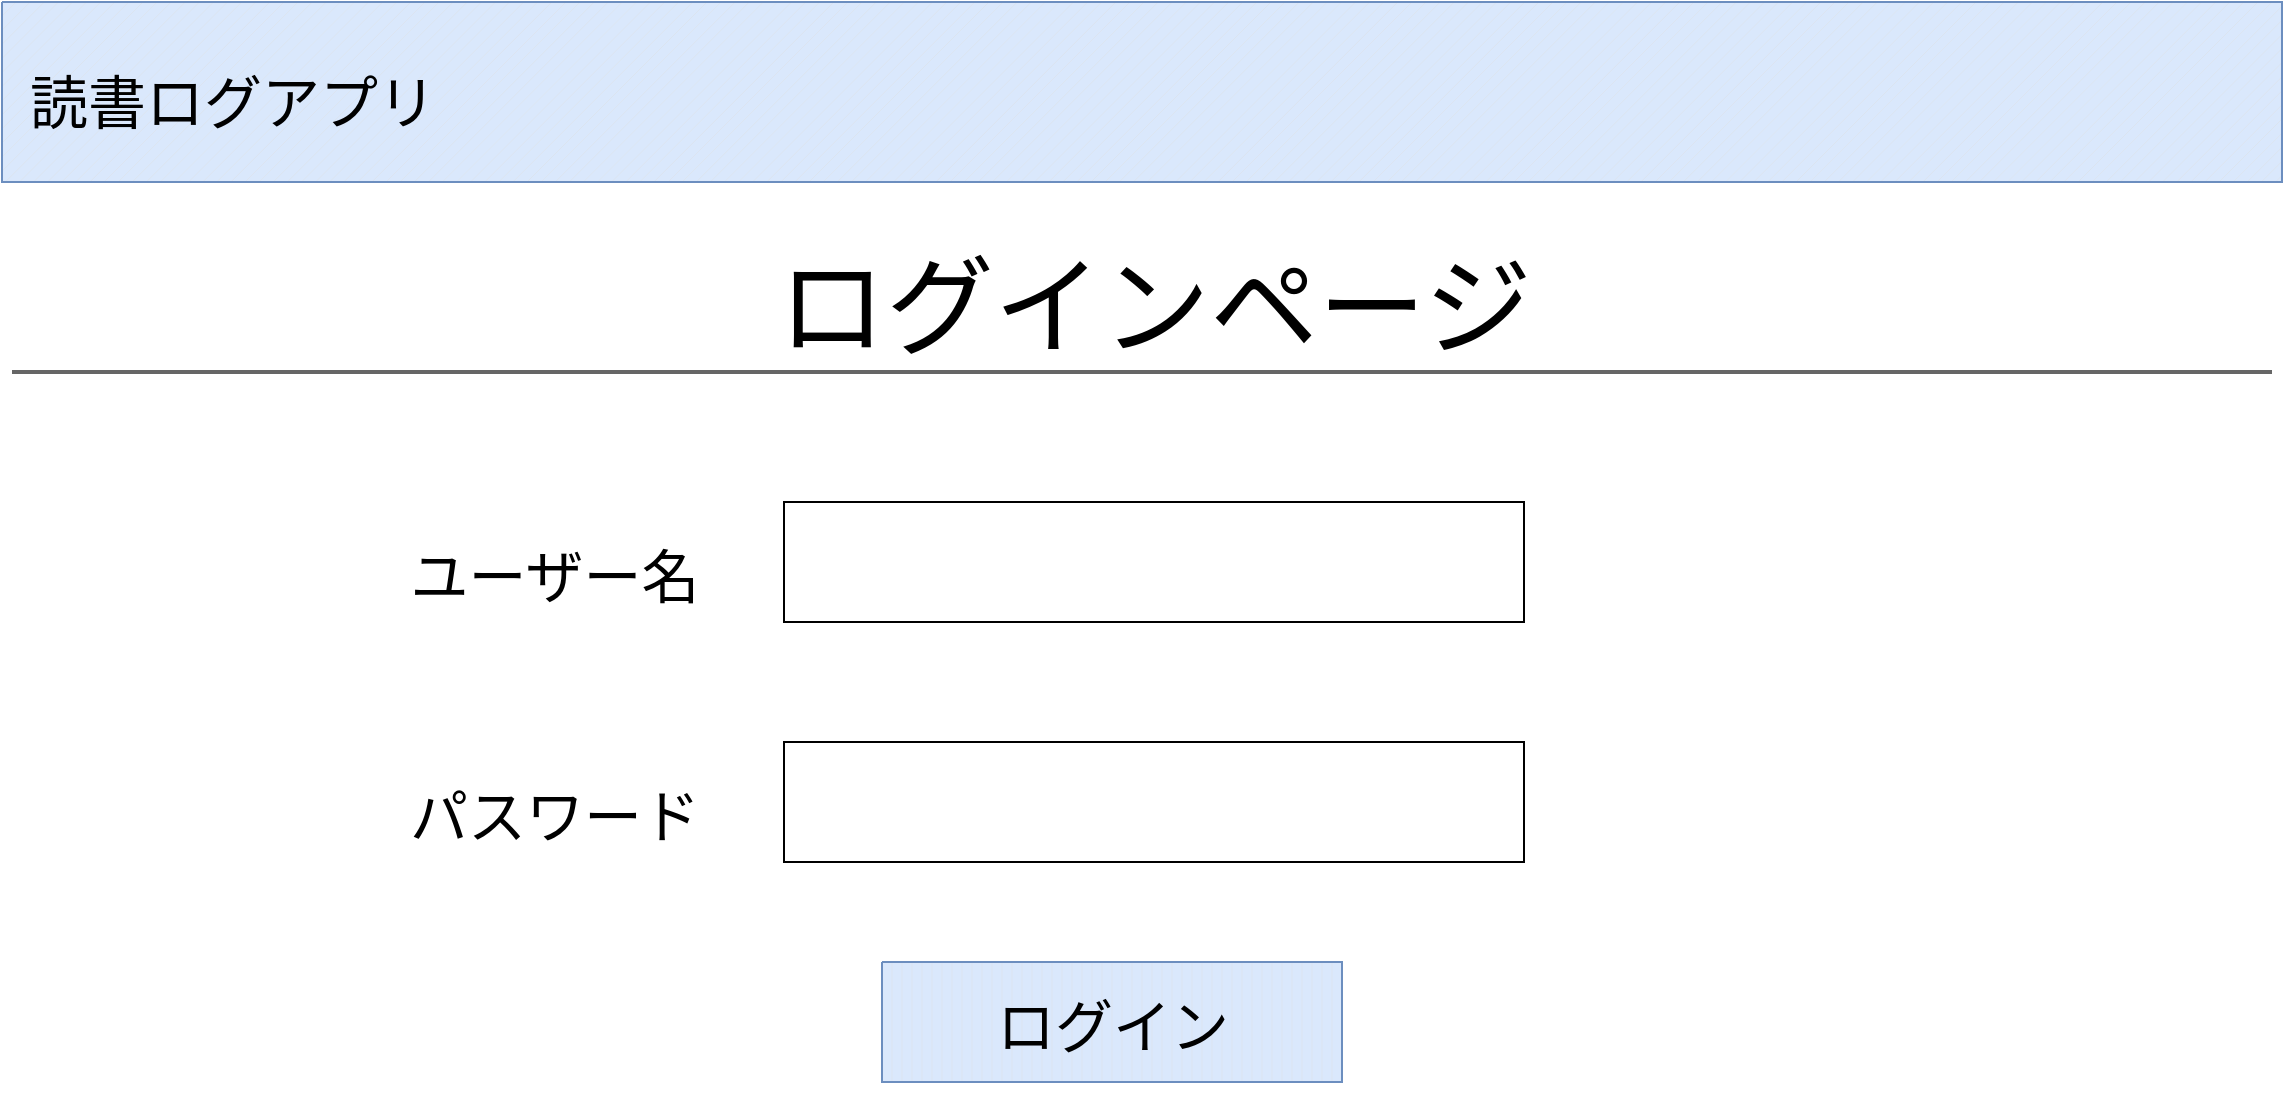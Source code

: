 <mxfile version="24.8.6" pages="2">
  <diagram name="ページ1" id="QkrrsLEGO74F7CeddmKC">
    <mxGraphModel dx="2929" dy="748" grid="1" gridSize="10" guides="1" tooltips="1" connect="1" arrows="1" fold="1" page="1" pageScale="1" pageWidth="1169" pageHeight="827" math="0" shadow="0">
      <root>
        <mxCell id="0" />
        <mxCell id="1" parent="0" />
        <mxCell id="5xJS2YFvxH59TrxPRNHD-4" value="&lt;h1&gt;&lt;br&gt;&lt;/h1&gt;" style="verticalLabelPosition=middle;verticalAlign=middle;html=1;shape=mxgraph.basic.patternFillRect;fillStyle=diag;step=5;fillStrokeWidth=0.2;fillStrokeColor=#dddddd;fillColor=#dae8fc;strokeColor=#6c8ebf;labelPosition=center;align=center;" vertex="1" parent="1">
          <mxGeometry x="-1160" y="50" width="1140" height="90" as="geometry" />
        </mxCell>
        <mxCell id="5xJS2YFvxH59TrxPRNHD-5" value="" style="verticalLabelPosition=bottom;verticalAlign=top;html=1;shape=mxgraph.basic.rect;fillColor2=none;strokeWidth=1;size=20;indent=5;" vertex="1" parent="1">
          <mxGeometry x="-769" y="300" width="370" height="60" as="geometry" />
        </mxCell>
        <mxCell id="5xJS2YFvxH59TrxPRNHD-6" value="" style="verticalLabelPosition=bottom;verticalAlign=top;html=1;shape=mxgraph.basic.rect;fillColor2=none;strokeWidth=1;size=20;indent=5;" vertex="1" parent="1">
          <mxGeometry x="-769" y="420" width="370" height="60" as="geometry" />
        </mxCell>
        <mxCell id="5xJS2YFvxH59TrxPRNHD-7" value="" style="verticalLabelPosition=bottom;verticalAlign=top;html=1;shape=mxgraph.basic.patternFillRect;fillStyle=vert;step=5;fillStrokeWidth=0.2;fillStrokeColor=#dddddd;fillColor=#dae8fc;strokeColor=#6c8ebf;" vertex="1" parent="1">
          <mxGeometry x="-720" y="530" width="230" height="60" as="geometry" />
        </mxCell>
        <mxCell id="5xJS2YFvxH59TrxPRNHD-8" value="&lt;font style=&quot;font-size: 29px;&quot;&gt;読書ログアプリ&lt;/font&gt;" style="verticalLabelPosition=middle;verticalAlign=middle;html=1;shape=mxgraph.basic.rect;fillColor2=none;strokeWidth=1;size=20;indent=5;labelPosition=center;align=center;fontSize=50;fillColor=none;strokeColor=none;" vertex="1" parent="1">
          <mxGeometry x="-1160" y="50" width="230" height="85" as="geometry" />
        </mxCell>
        <mxCell id="5xJS2YFvxH59TrxPRNHD-14" value="" style="line;strokeWidth=2;html=1;fillColor=#f5f5f5;fontColor=#333333;strokeColor=#666666;labelPosition=center;verticalLabelPosition=middle;align=center;verticalAlign=middle;fontSize=30;" vertex="1" parent="1">
          <mxGeometry x="-1155" y="180" width="1130" height="110" as="geometry" />
        </mxCell>
        <mxCell id="5xJS2YFvxH59TrxPRNHD-18" value="&lt;span style=&quot;font-size: 54px;&quot;&gt;ログインページ&lt;/span&gt;" style="verticalLabelPosition=middle;verticalAlign=middle;html=1;shape=mxgraph.basic.rect;fillColor2=none;strokeWidth=1;size=20;indent=5;labelPosition=center;align=center;fontSize=54;fillColor=none;strokeColor=none;" vertex="1" parent="1">
          <mxGeometry x="-699" y="160" width="230" height="85" as="geometry" />
        </mxCell>
        <mxCell id="5xJS2YFvxH59TrxPRNHD-19" value="&lt;font style=&quot;font-size: 29px;&quot;&gt;ユーザー名&lt;/font&gt;" style="verticalLabelPosition=middle;verticalAlign=middle;html=1;shape=mxgraph.basic.rect;fillColor2=none;strokeWidth=1;size=20;indent=5;labelPosition=center;align=center;fontSize=50;fillColor=none;strokeColor=none;" vertex="1" parent="1">
          <mxGeometry x="-999" y="287.5" width="230" height="85" as="geometry" />
        </mxCell>
        <mxCell id="5xJS2YFvxH59TrxPRNHD-20" value="&lt;font style=&quot;font-size: 29px;&quot;&gt;パスワード&lt;/font&gt;" style="verticalLabelPosition=middle;verticalAlign=middle;html=1;shape=mxgraph.basic.rect;fillColor2=none;strokeWidth=1;size=20;indent=5;labelPosition=center;align=center;fontSize=50;fillColor=none;strokeColor=none;" vertex="1" parent="1">
          <mxGeometry x="-999" y="407.5" width="230" height="85" as="geometry" />
        </mxCell>
        <mxCell id="5xJS2YFvxH59TrxPRNHD-21" value="&lt;span style=&quot;font-size: 29px;&quot;&gt;ログイン&lt;/span&gt;" style="verticalLabelPosition=middle;verticalAlign=middle;html=1;shape=mxgraph.basic.rect;fillColor2=none;strokeWidth=1;size=20;indent=5;labelPosition=center;align=center;fontSize=50;fillColor=none;strokeColor=none;" vertex="1" parent="1">
          <mxGeometry x="-720" y="512.5" width="230" height="85" as="geometry" />
        </mxCell>
      </root>
    </mxGraphModel>
  </diagram>
  <diagram name="ページ1のコピー" id="Hz5H3lQxeHk0yLyASqwj">
    <mxGraphModel grid="1" page="1" gridSize="10" guides="1" tooltips="1" connect="1" arrows="1" fold="1" pageScale="1" pageWidth="1169" pageHeight="827" math="0" shadow="0">
      <root>
        <mxCell id="W_hs6OSdxGVnvksAfRBb-0" />
        <mxCell id="W_hs6OSdxGVnvksAfRBb-1" parent="W_hs6OSdxGVnvksAfRBb-0" />
        <mxCell id="W_hs6OSdxGVnvksAfRBb-2" value="&lt;h1&gt;&lt;br&gt;&lt;/h1&gt;" style="verticalLabelPosition=middle;verticalAlign=middle;html=1;shape=mxgraph.basic.patternFillRect;fillStyle=diag;step=5;fillStrokeWidth=0.2;fillStrokeColor=#dddddd;fillColor=#dae8fc;strokeColor=#6c8ebf;labelPosition=center;align=center;" vertex="1" parent="W_hs6OSdxGVnvksAfRBb-1">
          <mxGeometry x="-1160" y="50" width="1140" height="90" as="geometry" />
        </mxCell>
        <mxCell id="W_hs6OSdxGVnvksAfRBb-3" value="" style="verticalLabelPosition=bottom;verticalAlign=top;html=1;shape=mxgraph.basic.rect;fillColor2=none;strokeWidth=1;size=20;indent=5;" vertex="1" parent="W_hs6OSdxGVnvksAfRBb-1">
          <mxGeometry x="-769" y="300" width="370" height="60" as="geometry" />
        </mxCell>
        <mxCell id="W_hs6OSdxGVnvksAfRBb-4" value="" style="verticalLabelPosition=bottom;verticalAlign=top;html=1;shape=mxgraph.basic.rect;fillColor2=none;strokeWidth=1;size=20;indent=5;" vertex="1" parent="W_hs6OSdxGVnvksAfRBb-1">
          <mxGeometry x="-769" y="420" width="370" height="60" as="geometry" />
        </mxCell>
        <mxCell id="W_hs6OSdxGVnvksAfRBb-5" value="" style="verticalLabelPosition=bottom;verticalAlign=top;html=1;shape=mxgraph.basic.patternFillRect;fillStyle=vert;step=5;fillStrokeWidth=0.2;fillStrokeColor=#dddddd;fillColor=#dae8fc;strokeColor=#6c8ebf;" vertex="1" parent="W_hs6OSdxGVnvksAfRBb-1">
          <mxGeometry x="-720" y="530" width="230" height="60" as="geometry" />
        </mxCell>
        <mxCell id="W_hs6OSdxGVnvksAfRBb-6" value="&lt;font style=&quot;font-size: 29px;&quot;&gt;読書ログアプリ&lt;/font&gt;" style="verticalLabelPosition=middle;verticalAlign=middle;html=1;shape=mxgraph.basic.rect;fillColor2=none;strokeWidth=1;size=20;indent=5;labelPosition=center;align=center;fontSize=50;fillColor=none;strokeColor=none;" vertex="1" parent="W_hs6OSdxGVnvksAfRBb-1">
          <mxGeometry x="-1160" y="50" width="230" height="85" as="geometry" />
        </mxCell>
        <mxCell id="W_hs6OSdxGVnvksAfRBb-7" value="" style="line;strokeWidth=2;html=1;fillColor=#f5f5f5;fontColor=#333333;strokeColor=#666666;labelPosition=center;verticalLabelPosition=middle;align=center;verticalAlign=middle;fontSize=30;" vertex="1" parent="W_hs6OSdxGVnvksAfRBb-1">
          <mxGeometry x="-1155" y="180" width="1130" height="110" as="geometry" />
        </mxCell>
        <mxCell id="W_hs6OSdxGVnvksAfRBb-8" value="&lt;span style=&quot;font-size: 54px;&quot;&gt;ログインページ&lt;/span&gt;" style="verticalLabelPosition=middle;verticalAlign=middle;html=1;shape=mxgraph.basic.rect;fillColor2=none;strokeWidth=1;size=20;indent=5;labelPosition=center;align=center;fontSize=54;fillColor=none;strokeColor=none;" vertex="1" parent="W_hs6OSdxGVnvksAfRBb-1">
          <mxGeometry x="-699" y="160" width="230" height="85" as="geometry" />
        </mxCell>
        <mxCell id="W_hs6OSdxGVnvksAfRBb-9" value="&lt;font style=&quot;font-size: 29px;&quot;&gt;ユーザー名&lt;/font&gt;" style="verticalLabelPosition=middle;verticalAlign=middle;html=1;shape=mxgraph.basic.rect;fillColor2=none;strokeWidth=1;size=20;indent=5;labelPosition=center;align=center;fontSize=50;fillColor=none;strokeColor=none;" vertex="1" parent="W_hs6OSdxGVnvksAfRBb-1">
          <mxGeometry x="-999" y="287.5" width="230" height="85" as="geometry" />
        </mxCell>
        <mxCell id="W_hs6OSdxGVnvksAfRBb-10" value="&lt;font style=&quot;font-size: 29px;&quot;&gt;パスワード&lt;/font&gt;" style="verticalLabelPosition=middle;verticalAlign=middle;html=1;shape=mxgraph.basic.rect;fillColor2=none;strokeWidth=1;size=20;indent=5;labelPosition=center;align=center;fontSize=50;fillColor=none;strokeColor=none;" vertex="1" parent="W_hs6OSdxGVnvksAfRBb-1">
          <mxGeometry x="-999" y="407.5" width="230" height="85" as="geometry" />
        </mxCell>
        <mxCell id="W_hs6OSdxGVnvksAfRBb-11" value="&lt;span style=&quot;font-size: 29px;&quot;&gt;ログイン&lt;/span&gt;" style="verticalLabelPosition=middle;verticalAlign=middle;html=1;shape=mxgraph.basic.rect;fillColor2=none;strokeWidth=1;size=20;indent=5;labelPosition=center;align=center;fontSize=50;fillColor=none;strokeColor=none;" vertex="1" parent="W_hs6OSdxGVnvksAfRBb-1">
          <mxGeometry x="-720" y="512.5" width="230" height="85" as="geometry" />
        </mxCell>
      </root>
    </mxGraphModel>
  </diagram>
</mxfile>
